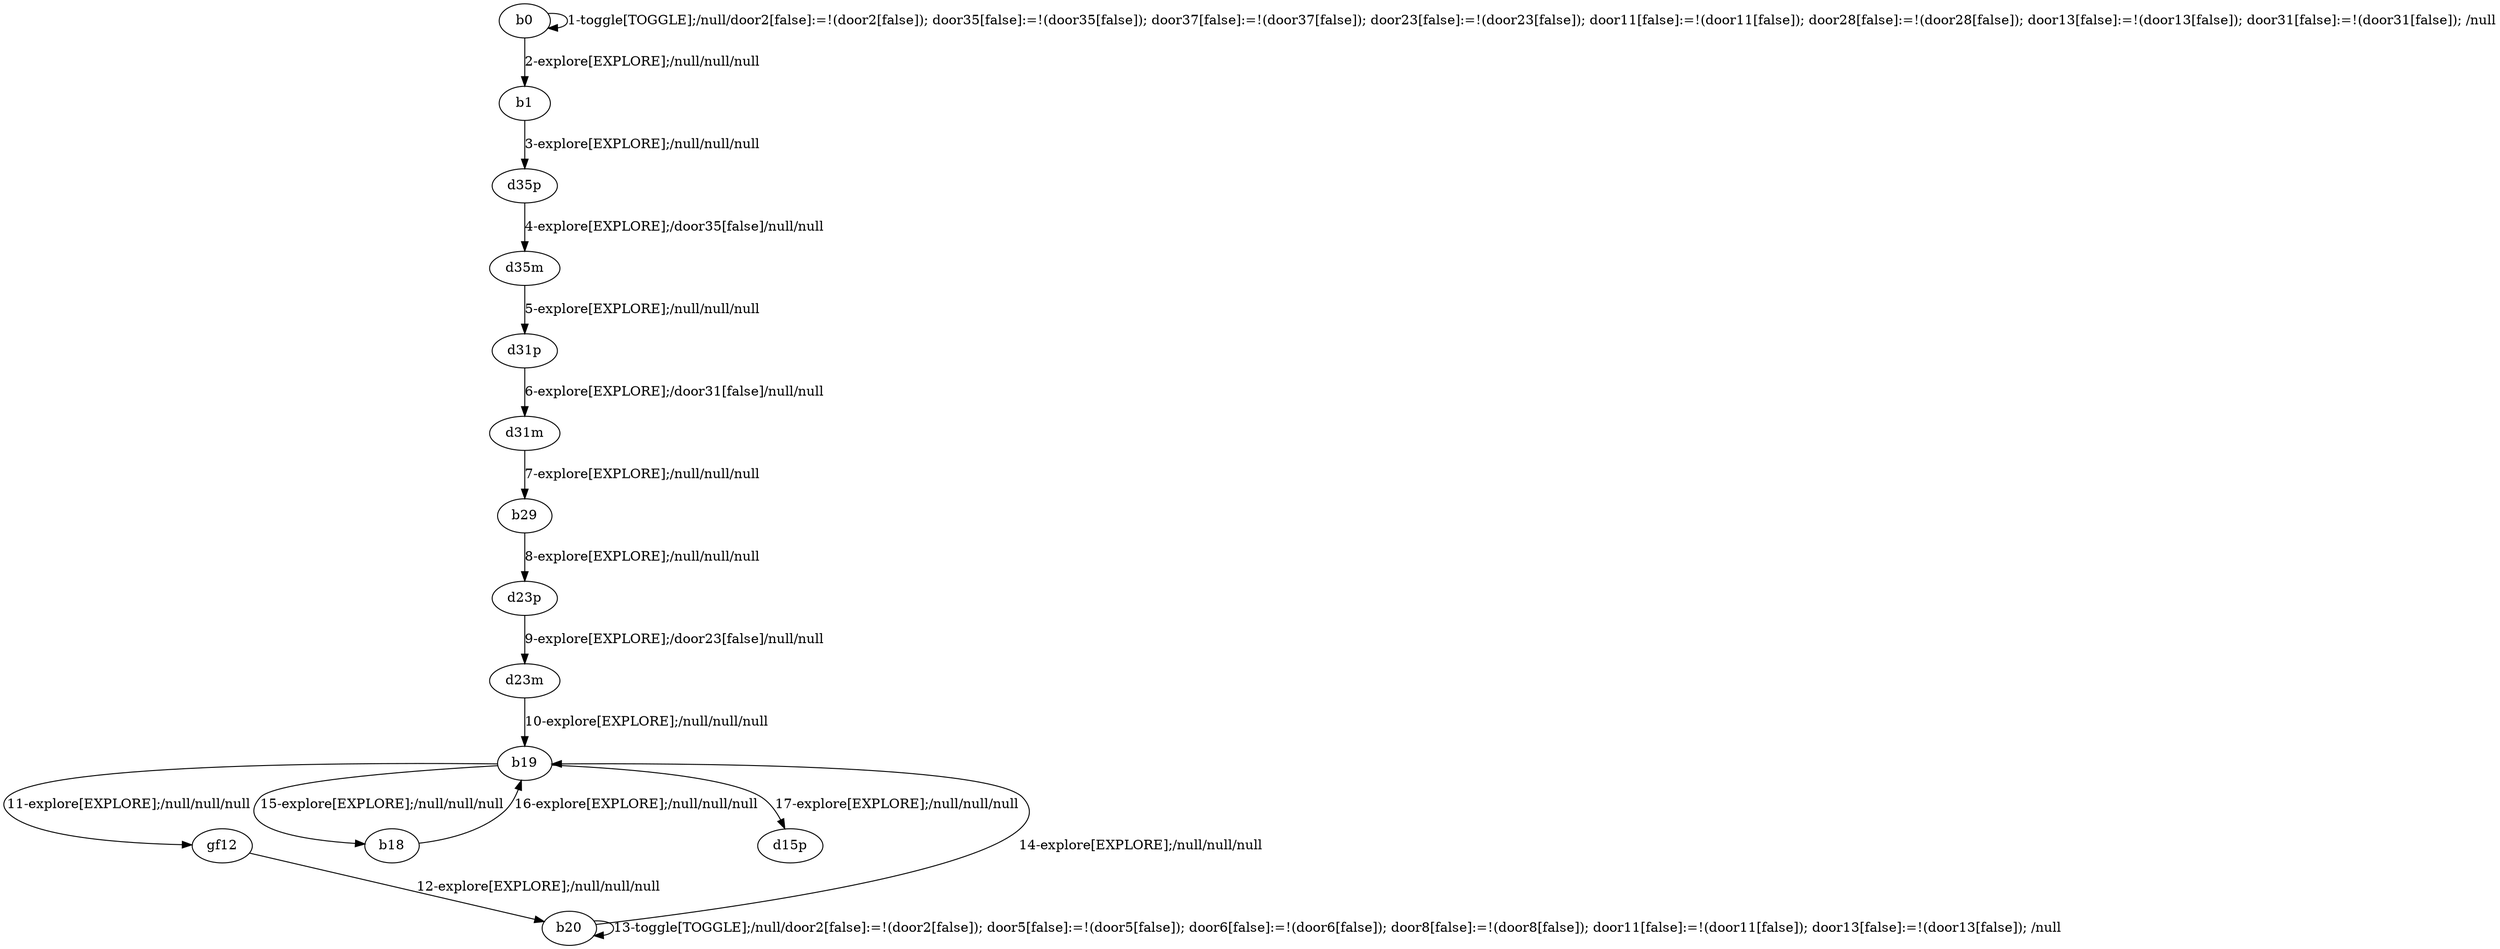 # Total number of goals covered by this test: 4
# b20 --> b19
# b19 --> gf12
# gf12 --> b20
# b20 --> b20

digraph g {
"b0" -> "b0" [label = "1-toggle[TOGGLE];/null/door2[false]:=!(door2[false]); door35[false]:=!(door35[false]); door37[false]:=!(door37[false]); door23[false]:=!(door23[false]); door11[false]:=!(door11[false]); door28[false]:=!(door28[false]); door13[false]:=!(door13[false]); door31[false]:=!(door31[false]); /null"];
"b0" -> "b1" [label = "2-explore[EXPLORE];/null/null/null"];
"b1" -> "d35p" [label = "3-explore[EXPLORE];/null/null/null"];
"d35p" -> "d35m" [label = "4-explore[EXPLORE];/door35[false]/null/null"];
"d35m" -> "d31p" [label = "5-explore[EXPLORE];/null/null/null"];
"d31p" -> "d31m" [label = "6-explore[EXPLORE];/door31[false]/null/null"];
"d31m" -> "b29" [label = "7-explore[EXPLORE];/null/null/null"];
"b29" -> "d23p" [label = "8-explore[EXPLORE];/null/null/null"];
"d23p" -> "d23m" [label = "9-explore[EXPLORE];/door23[false]/null/null"];
"d23m" -> "b19" [label = "10-explore[EXPLORE];/null/null/null"];
"b19" -> "gf12" [label = "11-explore[EXPLORE];/null/null/null"];
"gf12" -> "b20" [label = "12-explore[EXPLORE];/null/null/null"];
"b20" -> "b20" [label = "13-toggle[TOGGLE];/null/door2[false]:=!(door2[false]); door5[false]:=!(door5[false]); door6[false]:=!(door6[false]); door8[false]:=!(door8[false]); door11[false]:=!(door11[false]); door13[false]:=!(door13[false]); /null"];
"b20" -> "b19" [label = "14-explore[EXPLORE];/null/null/null"];
"b19" -> "b18" [label = "15-explore[EXPLORE];/null/null/null"];
"b18" -> "b19" [label = "16-explore[EXPLORE];/null/null/null"];
"b19" -> "d15p" [label = "17-explore[EXPLORE];/null/null/null"];
}